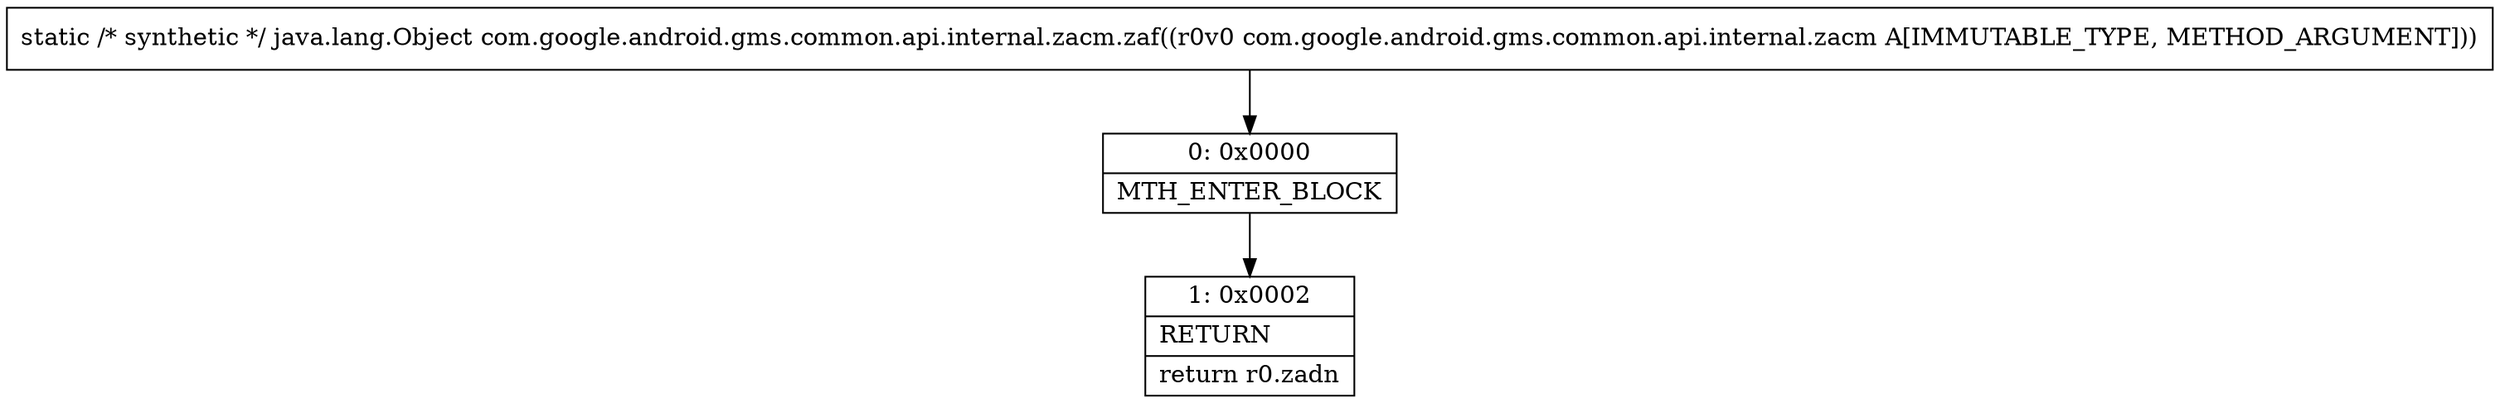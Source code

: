 digraph "CFG forcom.google.android.gms.common.api.internal.zacm.zaf(Lcom\/google\/android\/gms\/common\/api\/internal\/zacm;)Ljava\/lang\/Object;" {
Node_0 [shape=record,label="{0\:\ 0x0000|MTH_ENTER_BLOCK\l}"];
Node_1 [shape=record,label="{1\:\ 0x0002|RETURN\l|return r0.zadn\l}"];
MethodNode[shape=record,label="{static \/* synthetic *\/ java.lang.Object com.google.android.gms.common.api.internal.zacm.zaf((r0v0 com.google.android.gms.common.api.internal.zacm A[IMMUTABLE_TYPE, METHOD_ARGUMENT])) }"];
MethodNode -> Node_0;
Node_0 -> Node_1;
}

